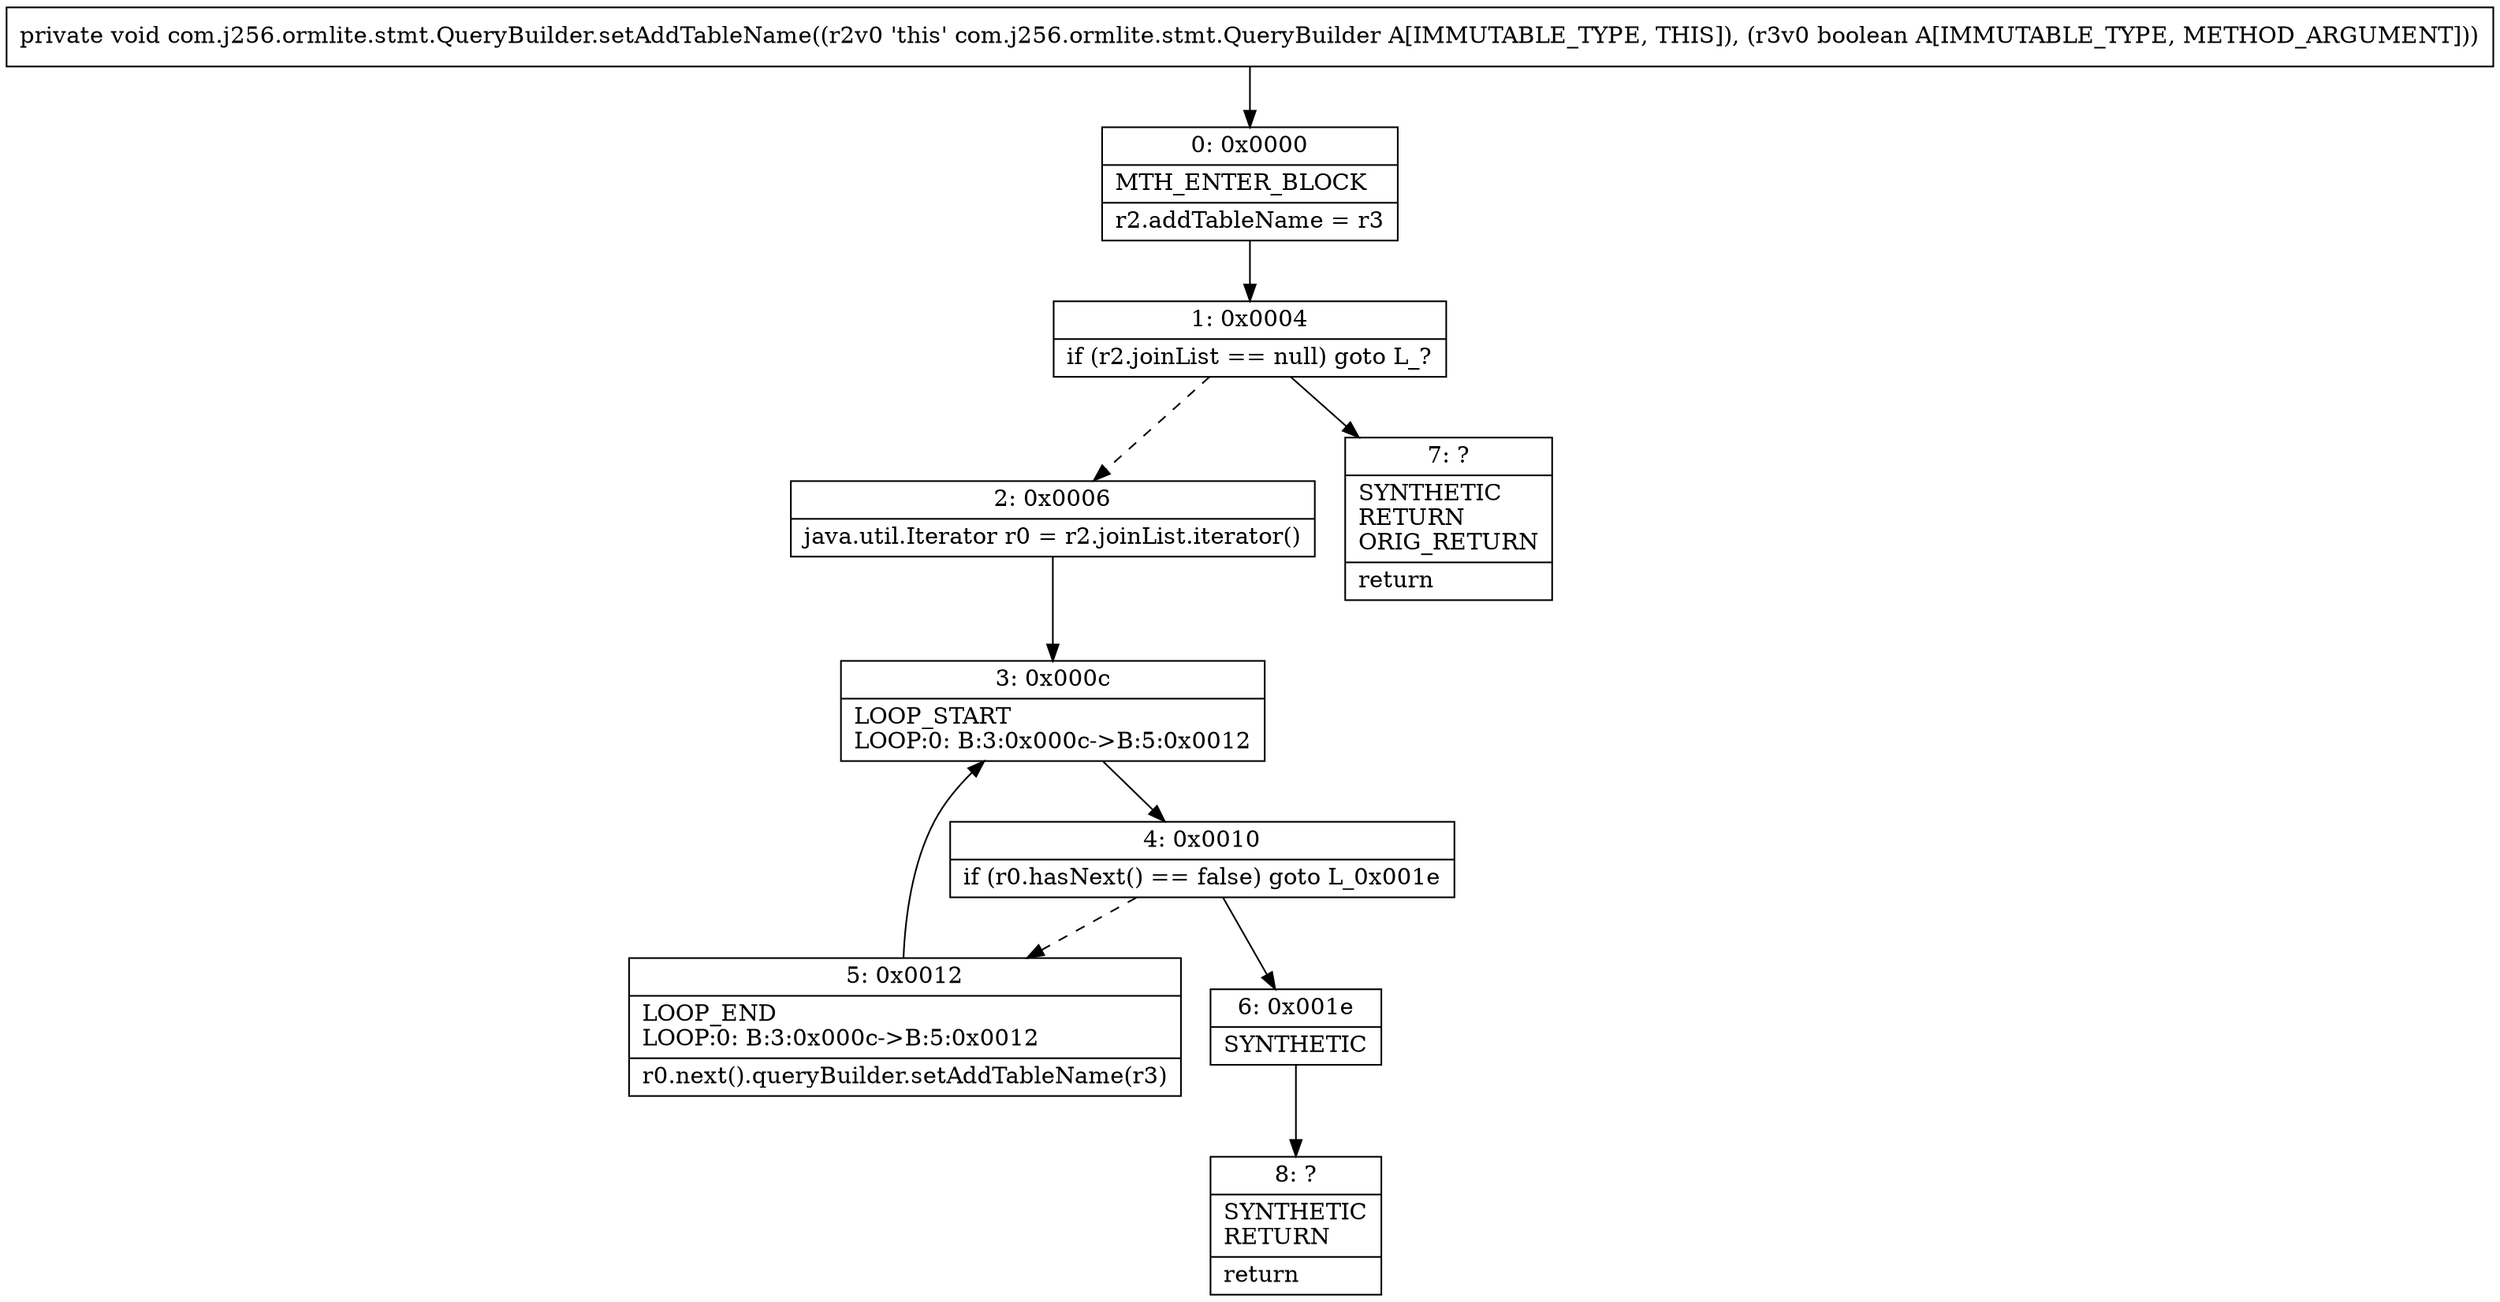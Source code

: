 digraph "CFG forcom.j256.ormlite.stmt.QueryBuilder.setAddTableName(Z)V" {
Node_0 [shape=record,label="{0\:\ 0x0000|MTH_ENTER_BLOCK\l|r2.addTableName = r3\l}"];
Node_1 [shape=record,label="{1\:\ 0x0004|if (r2.joinList == null) goto L_?\l}"];
Node_2 [shape=record,label="{2\:\ 0x0006|java.util.Iterator r0 = r2.joinList.iterator()\l}"];
Node_3 [shape=record,label="{3\:\ 0x000c|LOOP_START\lLOOP:0: B:3:0x000c\-\>B:5:0x0012\l}"];
Node_4 [shape=record,label="{4\:\ 0x0010|if (r0.hasNext() == false) goto L_0x001e\l}"];
Node_5 [shape=record,label="{5\:\ 0x0012|LOOP_END\lLOOP:0: B:3:0x000c\-\>B:5:0x0012\l|r0.next().queryBuilder.setAddTableName(r3)\l}"];
Node_6 [shape=record,label="{6\:\ 0x001e|SYNTHETIC\l}"];
Node_7 [shape=record,label="{7\:\ ?|SYNTHETIC\lRETURN\lORIG_RETURN\l|return\l}"];
Node_8 [shape=record,label="{8\:\ ?|SYNTHETIC\lRETURN\l|return\l}"];
MethodNode[shape=record,label="{private void com.j256.ormlite.stmt.QueryBuilder.setAddTableName((r2v0 'this' com.j256.ormlite.stmt.QueryBuilder A[IMMUTABLE_TYPE, THIS]), (r3v0 boolean A[IMMUTABLE_TYPE, METHOD_ARGUMENT])) }"];
MethodNode -> Node_0;
Node_0 -> Node_1;
Node_1 -> Node_2[style=dashed];
Node_1 -> Node_7;
Node_2 -> Node_3;
Node_3 -> Node_4;
Node_4 -> Node_5[style=dashed];
Node_4 -> Node_6;
Node_5 -> Node_3;
Node_6 -> Node_8;
}


